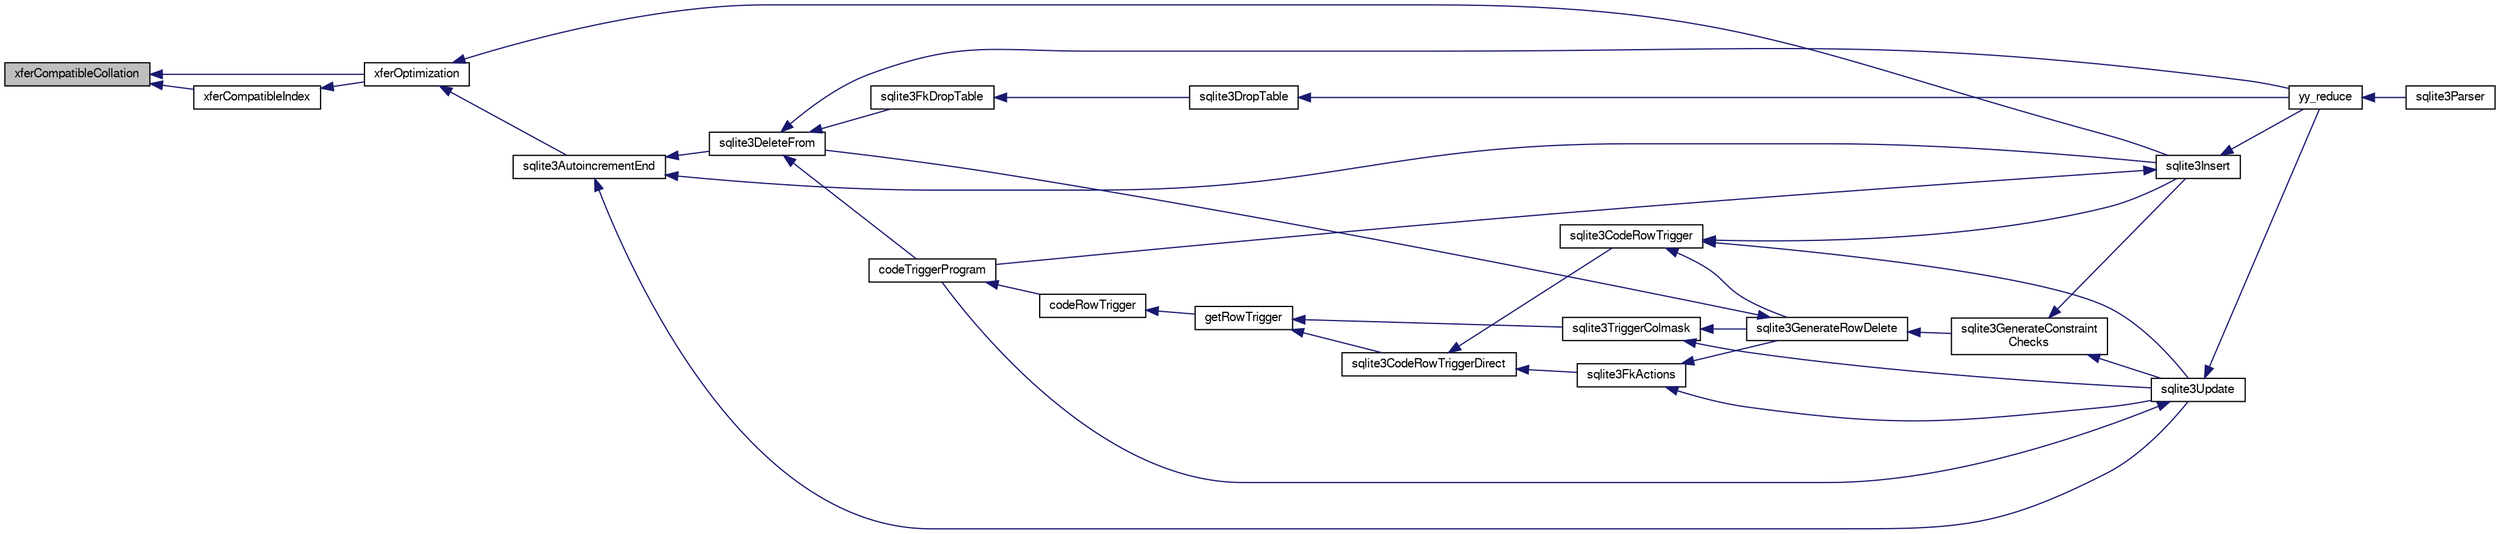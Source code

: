 digraph "xferCompatibleCollation"
{
  edge [fontname="FreeSans",fontsize="10",labelfontname="FreeSans",labelfontsize="10"];
  node [fontname="FreeSans",fontsize="10",shape=record];
  rankdir="LR";
  Node925824 [label="xferCompatibleCollation",height=0.2,width=0.4,color="black", fillcolor="grey75", style="filled", fontcolor="black"];
  Node925824 -> Node925825 [dir="back",color="midnightblue",fontsize="10",style="solid",fontname="FreeSans"];
  Node925825 [label="xferCompatibleIndex",height=0.2,width=0.4,color="black", fillcolor="white", style="filled",URL="$sqlite3_8c.html#ab575125542540f8b67a3b4beb3e02d06"];
  Node925825 -> Node925826 [dir="back",color="midnightblue",fontsize="10",style="solid",fontname="FreeSans"];
  Node925826 [label="xferOptimization",height=0.2,width=0.4,color="black", fillcolor="white", style="filled",URL="$sqlite3_8c.html#ae85c90f7d064fe83f4ed930e708855d2"];
  Node925826 -> Node925827 [dir="back",color="midnightblue",fontsize="10",style="solid",fontname="FreeSans"];
  Node925827 [label="sqlite3AutoincrementEnd",height=0.2,width=0.4,color="black", fillcolor="white", style="filled",URL="$sqlite3_8c.html#ad8f51f6ea684367030cd9c09234374e7"];
  Node925827 -> Node925828 [dir="back",color="midnightblue",fontsize="10",style="solid",fontname="FreeSans"];
  Node925828 [label="sqlite3DeleteFrom",height=0.2,width=0.4,color="black", fillcolor="white", style="filled",URL="$sqlite3_8c.html#ab9b4b45349188b49eabb23f94608a091"];
  Node925828 -> Node925829 [dir="back",color="midnightblue",fontsize="10",style="solid",fontname="FreeSans"];
  Node925829 [label="sqlite3FkDropTable",height=0.2,width=0.4,color="black", fillcolor="white", style="filled",URL="$sqlite3_8c.html#a1218c6fc74e89152ceaa4760e82f5ef9"];
  Node925829 -> Node925830 [dir="back",color="midnightblue",fontsize="10",style="solid",fontname="FreeSans"];
  Node925830 [label="sqlite3DropTable",height=0.2,width=0.4,color="black", fillcolor="white", style="filled",URL="$sqlite3_8c.html#a5534f77364b5568783c0e50db3c9defb"];
  Node925830 -> Node925831 [dir="back",color="midnightblue",fontsize="10",style="solid",fontname="FreeSans"];
  Node925831 [label="yy_reduce",height=0.2,width=0.4,color="black", fillcolor="white", style="filled",URL="$sqlite3_8c.html#a7c419a9b25711c666a9a2449ef377f14"];
  Node925831 -> Node925832 [dir="back",color="midnightblue",fontsize="10",style="solid",fontname="FreeSans"];
  Node925832 [label="sqlite3Parser",height=0.2,width=0.4,color="black", fillcolor="white", style="filled",URL="$sqlite3_8c.html#a0327d71a5fabe0b6a343d78a2602e72a"];
  Node925828 -> Node925833 [dir="back",color="midnightblue",fontsize="10",style="solid",fontname="FreeSans"];
  Node925833 [label="codeTriggerProgram",height=0.2,width=0.4,color="black", fillcolor="white", style="filled",URL="$sqlite3_8c.html#a120801f59d9281d201d2ff4b2606836e"];
  Node925833 -> Node925834 [dir="back",color="midnightblue",fontsize="10",style="solid",fontname="FreeSans"];
  Node925834 [label="codeRowTrigger",height=0.2,width=0.4,color="black", fillcolor="white", style="filled",URL="$sqlite3_8c.html#a463cea5aaaf388b560b206570a0022fc"];
  Node925834 -> Node925835 [dir="back",color="midnightblue",fontsize="10",style="solid",fontname="FreeSans"];
  Node925835 [label="getRowTrigger",height=0.2,width=0.4,color="black", fillcolor="white", style="filled",URL="$sqlite3_8c.html#a69626ef20b540d1a2b19cf56f3f45689"];
  Node925835 -> Node925836 [dir="back",color="midnightblue",fontsize="10",style="solid",fontname="FreeSans"];
  Node925836 [label="sqlite3CodeRowTriggerDirect",height=0.2,width=0.4,color="black", fillcolor="white", style="filled",URL="$sqlite3_8c.html#ad92829f9001bcf89a0299dad5a48acd4"];
  Node925836 -> Node925837 [dir="back",color="midnightblue",fontsize="10",style="solid",fontname="FreeSans"];
  Node925837 [label="sqlite3FkActions",height=0.2,width=0.4,color="black", fillcolor="white", style="filled",URL="$sqlite3_8c.html#a39159bd1623724946c22355ba7f3ef90"];
  Node925837 -> Node925838 [dir="back",color="midnightblue",fontsize="10",style="solid",fontname="FreeSans"];
  Node925838 [label="sqlite3GenerateRowDelete",height=0.2,width=0.4,color="black", fillcolor="white", style="filled",URL="$sqlite3_8c.html#a2c76cbf3027fc18fdbb8cb4cd96b77d9"];
  Node925838 -> Node925828 [dir="back",color="midnightblue",fontsize="10",style="solid",fontname="FreeSans"];
  Node925838 -> Node925839 [dir="back",color="midnightblue",fontsize="10",style="solid",fontname="FreeSans"];
  Node925839 [label="sqlite3GenerateConstraint\lChecks",height=0.2,width=0.4,color="black", fillcolor="white", style="filled",URL="$sqlite3_8c.html#aef639c1e6a0c0a67ca6e7690ad931bd2"];
  Node925839 -> Node925840 [dir="back",color="midnightblue",fontsize="10",style="solid",fontname="FreeSans"];
  Node925840 [label="sqlite3Insert",height=0.2,width=0.4,color="black", fillcolor="white", style="filled",URL="$sqlite3_8c.html#a5b17c9c2000bae6bdff8e6be48d7dc2b"];
  Node925840 -> Node925833 [dir="back",color="midnightblue",fontsize="10",style="solid",fontname="FreeSans"];
  Node925840 -> Node925831 [dir="back",color="midnightblue",fontsize="10",style="solid",fontname="FreeSans"];
  Node925839 -> Node925841 [dir="back",color="midnightblue",fontsize="10",style="solid",fontname="FreeSans"];
  Node925841 [label="sqlite3Update",height=0.2,width=0.4,color="black", fillcolor="white", style="filled",URL="$sqlite3_8c.html#ac5aa67c46e8cc8174566fabe6809fafa"];
  Node925841 -> Node925833 [dir="back",color="midnightblue",fontsize="10",style="solid",fontname="FreeSans"];
  Node925841 -> Node925831 [dir="back",color="midnightblue",fontsize="10",style="solid",fontname="FreeSans"];
  Node925837 -> Node925841 [dir="back",color="midnightblue",fontsize="10",style="solid",fontname="FreeSans"];
  Node925836 -> Node925842 [dir="back",color="midnightblue",fontsize="10",style="solid",fontname="FreeSans"];
  Node925842 [label="sqlite3CodeRowTrigger",height=0.2,width=0.4,color="black", fillcolor="white", style="filled",URL="$sqlite3_8c.html#a37f21393c74de4d01b16761ee9abacd9"];
  Node925842 -> Node925838 [dir="back",color="midnightblue",fontsize="10",style="solid",fontname="FreeSans"];
  Node925842 -> Node925840 [dir="back",color="midnightblue",fontsize="10",style="solid",fontname="FreeSans"];
  Node925842 -> Node925841 [dir="back",color="midnightblue",fontsize="10",style="solid",fontname="FreeSans"];
  Node925835 -> Node925843 [dir="back",color="midnightblue",fontsize="10",style="solid",fontname="FreeSans"];
  Node925843 [label="sqlite3TriggerColmask",height=0.2,width=0.4,color="black", fillcolor="white", style="filled",URL="$sqlite3_8c.html#acace8e99e37ae5e84ea03c65e820c540"];
  Node925843 -> Node925838 [dir="back",color="midnightblue",fontsize="10",style="solid",fontname="FreeSans"];
  Node925843 -> Node925841 [dir="back",color="midnightblue",fontsize="10",style="solid",fontname="FreeSans"];
  Node925828 -> Node925831 [dir="back",color="midnightblue",fontsize="10",style="solid",fontname="FreeSans"];
  Node925827 -> Node925840 [dir="back",color="midnightblue",fontsize="10",style="solid",fontname="FreeSans"];
  Node925827 -> Node925841 [dir="back",color="midnightblue",fontsize="10",style="solid",fontname="FreeSans"];
  Node925826 -> Node925840 [dir="back",color="midnightblue",fontsize="10",style="solid",fontname="FreeSans"];
  Node925824 -> Node925826 [dir="back",color="midnightblue",fontsize="10",style="solid",fontname="FreeSans"];
}
